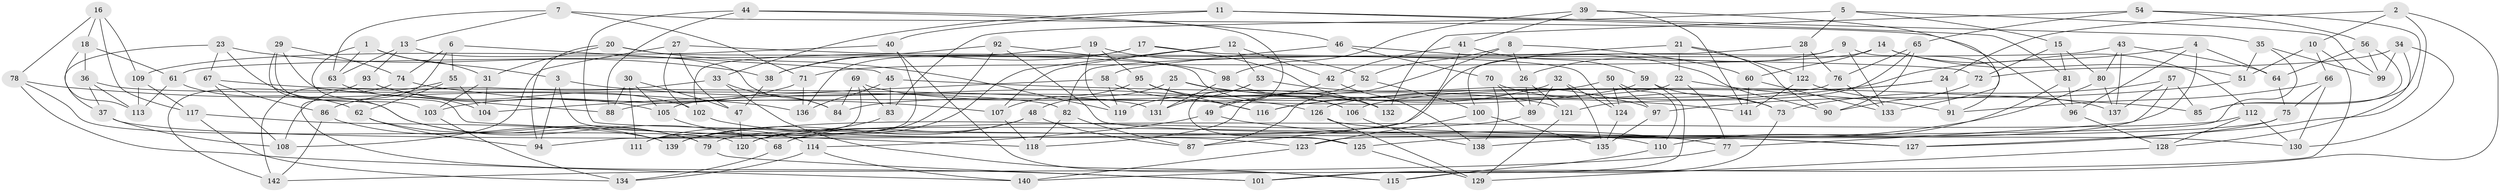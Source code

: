 // Generated by graph-tools (version 1.1) at 2025/58/03/09/25 04:58:00]
// undirected, 142 vertices, 284 edges
graph export_dot {
graph [start="1"]
  node [color=gray90,style=filled];
  1;
  2;
  3;
  4;
  5;
  6;
  7;
  8;
  9;
  10;
  11;
  12;
  13;
  14;
  15;
  16;
  17;
  18;
  19;
  20;
  21;
  22;
  23;
  24;
  25;
  26;
  27;
  28;
  29;
  30;
  31;
  32;
  33;
  34;
  35;
  36;
  37;
  38;
  39;
  40;
  41;
  42;
  43;
  44;
  45;
  46;
  47;
  48;
  49;
  50;
  51;
  52;
  53;
  54;
  55;
  56;
  57;
  58;
  59;
  60;
  61;
  62;
  63;
  64;
  65;
  66;
  67;
  68;
  69;
  70;
  71;
  72;
  73;
  74;
  75;
  76;
  77;
  78;
  79;
  80;
  81;
  82;
  83;
  84;
  85;
  86;
  87;
  88;
  89;
  90;
  91;
  92;
  93;
  94;
  95;
  96;
  97;
  98;
  99;
  100;
  101;
  102;
  103;
  104;
  105;
  106;
  107;
  108;
  109;
  110;
  111;
  112;
  113;
  114;
  115;
  116;
  117;
  118;
  119;
  120;
  121;
  122;
  123;
  124;
  125;
  126;
  127;
  128;
  129;
  130;
  131;
  132;
  133;
  134;
  135;
  136;
  137;
  138;
  139;
  140;
  141;
  142;
  1 -- 63;
  1 -- 3;
  1 -- 31;
  1 -- 118;
  2 -- 101;
  2 -- 10;
  2 -- 127;
  2 -- 24;
  3 -- 126;
  3 -- 125;
  3 -- 94;
  4 -- 96;
  4 -- 64;
  4 -- 79;
  4 -- 116;
  5 -- 28;
  5 -- 99;
  5 -- 15;
  5 -- 83;
  6 -- 74;
  6 -- 101;
  6 -- 45;
  6 -- 55;
  7 -- 71;
  7 -- 63;
  7 -- 96;
  7 -- 13;
  8 -- 52;
  8 -- 26;
  8 -- 87;
  8 -- 60;
  9 -- 100;
  9 -- 133;
  9 -- 26;
  9 -- 91;
  10 -- 140;
  10 -- 51;
  10 -- 66;
  11 -- 33;
  11 -- 81;
  11 -- 35;
  11 -- 40;
  12 -- 42;
  12 -- 120;
  12 -- 53;
  12 -- 107;
  13 -- 63;
  13 -- 93;
  13 -- 84;
  14 -- 60;
  14 -- 71;
  14 -- 112;
  14 -- 51;
  15 -- 80;
  15 -- 81;
  15 -- 72;
  16 -- 117;
  16 -- 109;
  16 -- 18;
  16 -- 78;
  17 -- 38;
  17 -- 136;
  17 -- 124;
  17 -- 132;
  18 -- 36;
  18 -- 61;
  18 -- 113;
  19 -- 52;
  19 -- 95;
  19 -- 119;
  19 -- 38;
  20 -- 31;
  20 -- 119;
  20 -- 106;
  20 -- 94;
  21 -- 68;
  21 -- 122;
  21 -- 22;
  21 -- 90;
  22 -- 91;
  22 -- 88;
  22 -- 77;
  23 -- 67;
  23 -- 37;
  23 -- 38;
  23 -- 68;
  24 -- 91;
  24 -- 106;
  24 -- 126;
  25 -- 48;
  25 -- 131;
  25 -- 132;
  25 -- 141;
  26 -- 89;
  26 -- 121;
  27 -- 47;
  27 -- 72;
  27 -- 102;
  27 -- 108;
  28 -- 122;
  28 -- 82;
  28 -- 76;
  29 -- 103;
  29 -- 79;
  29 -- 88;
  29 -- 74;
  30 -- 111;
  30 -- 47;
  30 -- 88;
  30 -- 105;
  31 -- 104;
  31 -- 103;
  32 -- 124;
  32 -- 89;
  32 -- 135;
  32 -- 119;
  33 -- 84;
  33 -- 115;
  33 -- 86;
  34 -- 130;
  34 -- 72;
  34 -- 99;
  34 -- 128;
  35 -- 51;
  35 -- 99;
  35 -- 123;
  36 -- 37;
  36 -- 113;
  36 -- 82;
  37 -- 123;
  37 -- 108;
  38 -- 47;
  39 -- 41;
  39 -- 141;
  39 -- 98;
  39 -- 133;
  40 -- 115;
  40 -- 111;
  40 -- 109;
  41 -- 42;
  41 -- 59;
  41 -- 87;
  42 -- 49;
  42 -- 138;
  43 -- 137;
  43 -- 80;
  43 -- 64;
  43 -- 61;
  44 -- 127;
  44 -- 46;
  44 -- 88;
  44 -- 49;
  45 -- 85;
  45 -- 83;
  45 -- 136;
  46 -- 90;
  46 -- 70;
  46 -- 58;
  47 -- 120;
  48 -- 87;
  48 -- 68;
  48 -- 139;
  49 -- 114;
  49 -- 77;
  50 -- 124;
  50 -- 97;
  50 -- 110;
  50 -- 116;
  51 -- 97;
  52 -- 118;
  52 -- 100;
  53 -- 131;
  53 -- 125;
  53 -- 97;
  54 -- 65;
  54 -- 132;
  54 -- 56;
  54 -- 85;
  55 -- 104;
  55 -- 108;
  55 -- 62;
  56 -- 64;
  56 -- 99;
  56 -- 85;
  57 -- 73;
  57 -- 77;
  57 -- 137;
  57 -- 85;
  58 -- 119;
  58 -- 116;
  58 -- 104;
  59 -- 73;
  59 -- 84;
  59 -- 101;
  60 -- 133;
  60 -- 141;
  61 -- 113;
  61 -- 62;
  62 -- 94;
  62 -- 79;
  63 -- 104;
  64 -- 75;
  65 -- 76;
  65 -- 90;
  65 -- 121;
  66 -- 130;
  66 -- 91;
  66 -- 75;
  67 -- 131;
  67 -- 86;
  67 -- 108;
  68 -- 134;
  69 -- 121;
  69 -- 83;
  69 -- 84;
  69 -- 94;
  70 -- 138;
  70 -- 73;
  70 -- 89;
  71 -- 136;
  71 -- 103;
  72 -- 90;
  73 -- 115;
  74 -- 142;
  74 -- 107;
  75 -- 125;
  75 -- 127;
  76 -- 105;
  76 -- 133;
  77 -- 142;
  78 -- 140;
  78 -- 120;
  78 -- 136;
  79 -- 101;
  80 -- 137;
  80 -- 138;
  81 -- 110;
  81 -- 96;
  82 -- 118;
  82 -- 87;
  83 -- 111;
  86 -- 139;
  86 -- 142;
  89 -- 139;
  92 -- 98;
  92 -- 127;
  92 -- 111;
  92 -- 102;
  93 -- 105;
  93 -- 142;
  93 -- 102;
  95 -- 116;
  95 -- 107;
  95 -- 106;
  96 -- 128;
  97 -- 135;
  98 -- 132;
  98 -- 131;
  100 -- 123;
  100 -- 135;
  102 -- 110;
  103 -- 134;
  105 -- 114;
  106 -- 138;
  107 -- 118;
  109 -- 113;
  109 -- 117;
  110 -- 115;
  112 -- 120;
  112 -- 130;
  112 -- 128;
  114 -- 134;
  114 -- 140;
  117 -- 134;
  117 -- 139;
  121 -- 129;
  122 -- 141;
  122 -- 137;
  123 -- 140;
  124 -- 135;
  125 -- 129;
  126 -- 130;
  126 -- 129;
  128 -- 129;
}
